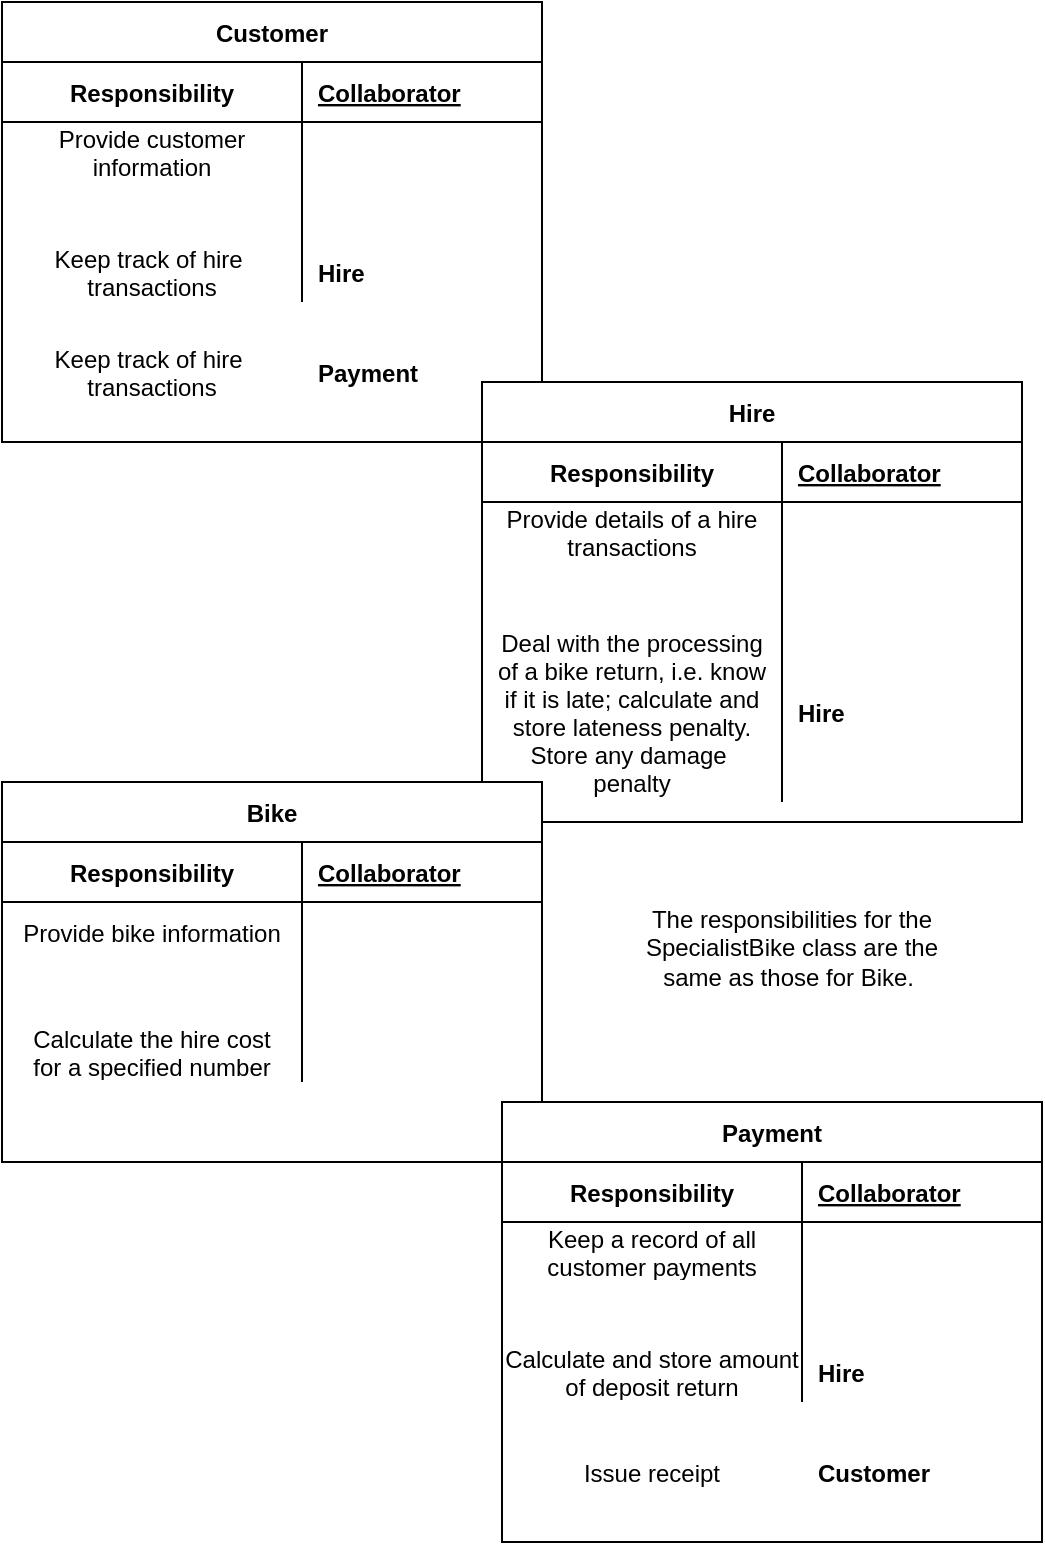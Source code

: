 <mxfile version="14.5.4" type="github">
  <diagram id="TH2Ak3HOAxKXmMZgv6fy" name="Page-1">
    <mxGraphModel dx="1318" dy="1699" grid="1" gridSize="10" guides="1" tooltips="1" connect="1" arrows="1" fold="1" page="1" pageScale="1" pageWidth="827" pageHeight="1169" math="0" shadow="0">
      <root>
        <mxCell id="0" />
        <mxCell id="1" parent="0" />
        <mxCell id="B5OuXo4-OLT5VMXA_uay-4" value="Customer" style="shape=table;startSize=30;container=1;collapsible=1;childLayout=tableLayout;fixedRows=1;rowLines=0;fontStyle=1;align=center;resizeLast=1;" vertex="1" parent="1">
          <mxGeometry y="-590" width="270" height="220" as="geometry" />
        </mxCell>
        <mxCell id="B5OuXo4-OLT5VMXA_uay-5" value="" style="shape=partialRectangle;collapsible=0;dropTarget=0;pointerEvents=0;fillColor=none;top=0;left=0;bottom=1;right=0;points=[[0,0.5],[1,0.5]];portConstraint=eastwest;" vertex="1" parent="B5OuXo4-OLT5VMXA_uay-4">
          <mxGeometry y="30" width="270" height="30" as="geometry" />
        </mxCell>
        <mxCell id="B5OuXo4-OLT5VMXA_uay-6" value="Responsibility" style="shape=partialRectangle;connectable=0;fillColor=none;top=0;left=0;bottom=0;right=0;fontStyle=1;overflow=hidden;" vertex="1" parent="B5OuXo4-OLT5VMXA_uay-5">
          <mxGeometry width="150" height="30" as="geometry" />
        </mxCell>
        <mxCell id="B5OuXo4-OLT5VMXA_uay-7" value="Collaborator" style="shape=partialRectangle;connectable=0;fillColor=none;top=0;left=0;bottom=0;right=0;align=left;spacingLeft=6;fontStyle=5;overflow=hidden;" vertex="1" parent="B5OuXo4-OLT5VMXA_uay-5">
          <mxGeometry x="150" width="120" height="30" as="geometry" />
        </mxCell>
        <mxCell id="B5OuXo4-OLT5VMXA_uay-8" value="" style="shape=partialRectangle;collapsible=0;dropTarget=0;pointerEvents=0;fillColor=none;top=0;left=0;bottom=0;right=0;points=[[0,0.5],[1,0.5]];portConstraint=eastwest;" vertex="1" parent="B5OuXo4-OLT5VMXA_uay-4">
          <mxGeometry y="60" width="270" height="30" as="geometry" />
        </mxCell>
        <mxCell id="B5OuXo4-OLT5VMXA_uay-9" value="Provide customer &#xa;information" style="shape=partialRectangle;connectable=0;fillColor=none;top=0;left=0;bottom=0;right=0;editable=1;overflow=hidden;" vertex="1" parent="B5OuXo4-OLT5VMXA_uay-8">
          <mxGeometry width="150" height="30" as="geometry" />
        </mxCell>
        <mxCell id="B5OuXo4-OLT5VMXA_uay-10" value="" style="shape=partialRectangle;connectable=0;fillColor=none;top=0;left=0;bottom=0;right=0;align=left;spacingLeft=6;overflow=hidden;" vertex="1" parent="B5OuXo4-OLT5VMXA_uay-8">
          <mxGeometry x="150" width="120" height="30" as="geometry" />
        </mxCell>
        <mxCell id="B5OuXo4-OLT5VMXA_uay-14" value="" style="shape=partialRectangle;collapsible=0;dropTarget=0;pointerEvents=0;fillColor=none;top=0;left=0;bottom=0;right=0;points=[[0,0.5],[1,0.5]];portConstraint=eastwest;" vertex="1" parent="B5OuXo4-OLT5VMXA_uay-4">
          <mxGeometry y="90" width="270" height="30" as="geometry" />
        </mxCell>
        <mxCell id="B5OuXo4-OLT5VMXA_uay-15" value="" style="shape=partialRectangle;connectable=0;fillColor=none;top=0;left=0;bottom=0;right=0;editable=1;overflow=hidden;" vertex="1" parent="B5OuXo4-OLT5VMXA_uay-14">
          <mxGeometry width="150" height="30" as="geometry" />
        </mxCell>
        <mxCell id="B5OuXo4-OLT5VMXA_uay-16" value="" style="shape=partialRectangle;connectable=0;fillColor=none;top=0;left=0;bottom=0;right=0;align=left;spacingLeft=6;overflow=hidden;" vertex="1" parent="B5OuXo4-OLT5VMXA_uay-14">
          <mxGeometry x="150" width="120" height="30" as="geometry" />
        </mxCell>
        <mxCell id="B5OuXo4-OLT5VMXA_uay-11" value="" style="shape=partialRectangle;collapsible=0;dropTarget=0;pointerEvents=0;fillColor=none;top=0;left=0;bottom=0;right=0;points=[[0,0.5],[1,0.5]];portConstraint=eastwest;" vertex="1" parent="B5OuXo4-OLT5VMXA_uay-4">
          <mxGeometry y="120" width="270" height="30" as="geometry" />
        </mxCell>
        <mxCell id="B5OuXo4-OLT5VMXA_uay-12" value="Keep track of hire &#xa;transactions" style="shape=partialRectangle;connectable=0;fillColor=none;top=0;left=0;bottom=0;right=0;editable=1;overflow=hidden;" vertex="1" parent="B5OuXo4-OLT5VMXA_uay-11">
          <mxGeometry width="150" height="30" as="geometry" />
        </mxCell>
        <mxCell id="B5OuXo4-OLT5VMXA_uay-13" value="Hire" style="shape=partialRectangle;connectable=0;fillColor=none;top=0;left=0;bottom=0;right=0;align=left;spacingLeft=6;overflow=hidden;fontStyle=1" vertex="1" parent="B5OuXo4-OLT5VMXA_uay-11">
          <mxGeometry x="150" width="120" height="30" as="geometry" />
        </mxCell>
        <mxCell id="B5OuXo4-OLT5VMXA_uay-18" value="Keep track of hire &#xa;transactions" style="shape=partialRectangle;connectable=0;fillColor=none;top=0;left=0;bottom=0;right=0;editable=1;overflow=hidden;" vertex="1" parent="1">
          <mxGeometry x="10" y="-420" width="130" height="30" as="geometry" />
        </mxCell>
        <mxCell id="B5OuXo4-OLT5VMXA_uay-22" value="Payment" style="shape=partialRectangle;connectable=0;fillColor=none;top=0;left=0;bottom=0;right=0;align=left;spacingLeft=6;overflow=hidden;fontStyle=1" vertex="1" parent="1">
          <mxGeometry x="150" y="-420" width="120" height="30" as="geometry" />
        </mxCell>
        <mxCell id="B5OuXo4-OLT5VMXA_uay-23" value="Hire" style="shape=table;startSize=30;container=1;collapsible=1;childLayout=tableLayout;fixedRows=1;rowLines=0;fontStyle=1;align=center;resizeLast=1;" vertex="1" parent="1">
          <mxGeometry x="240" y="-400" width="270" height="220" as="geometry" />
        </mxCell>
        <mxCell id="B5OuXo4-OLT5VMXA_uay-24" value="" style="shape=partialRectangle;collapsible=0;dropTarget=0;pointerEvents=0;fillColor=none;top=0;left=0;bottom=1;right=0;points=[[0,0.5],[1,0.5]];portConstraint=eastwest;" vertex="1" parent="B5OuXo4-OLT5VMXA_uay-23">
          <mxGeometry y="30" width="270" height="30" as="geometry" />
        </mxCell>
        <mxCell id="B5OuXo4-OLT5VMXA_uay-25" value="Responsibility" style="shape=partialRectangle;connectable=0;fillColor=none;top=0;left=0;bottom=0;right=0;fontStyle=1;overflow=hidden;" vertex="1" parent="B5OuXo4-OLT5VMXA_uay-24">
          <mxGeometry width="150" height="30" as="geometry" />
        </mxCell>
        <mxCell id="B5OuXo4-OLT5VMXA_uay-26" value="Collaborator" style="shape=partialRectangle;connectable=0;fillColor=none;top=0;left=0;bottom=0;right=0;align=left;spacingLeft=6;fontStyle=5;overflow=hidden;" vertex="1" parent="B5OuXo4-OLT5VMXA_uay-24">
          <mxGeometry x="150" width="120" height="30" as="geometry" />
        </mxCell>
        <mxCell id="B5OuXo4-OLT5VMXA_uay-27" value="" style="shape=partialRectangle;collapsible=0;dropTarget=0;pointerEvents=0;fillColor=none;top=0;left=0;bottom=0;right=0;points=[[0,0.5],[1,0.5]];portConstraint=eastwest;" vertex="1" parent="B5OuXo4-OLT5VMXA_uay-23">
          <mxGeometry y="60" width="270" height="30" as="geometry" />
        </mxCell>
        <mxCell id="B5OuXo4-OLT5VMXA_uay-28" value="Provide details of a hire&#xa;transactions" style="shape=partialRectangle;connectable=0;fillColor=none;top=0;left=0;bottom=0;right=0;editable=1;overflow=hidden;" vertex="1" parent="B5OuXo4-OLT5VMXA_uay-27">
          <mxGeometry width="150" height="30" as="geometry" />
        </mxCell>
        <mxCell id="B5OuXo4-OLT5VMXA_uay-29" value="" style="shape=partialRectangle;connectable=0;fillColor=none;top=0;left=0;bottom=0;right=0;align=left;spacingLeft=6;overflow=hidden;" vertex="1" parent="B5OuXo4-OLT5VMXA_uay-27">
          <mxGeometry x="150" width="120" height="30" as="geometry" />
        </mxCell>
        <mxCell id="B5OuXo4-OLT5VMXA_uay-30" value="" style="shape=partialRectangle;collapsible=0;dropTarget=0;pointerEvents=0;fillColor=none;top=0;left=0;bottom=0;right=0;points=[[0,0.5],[1,0.5]];portConstraint=eastwest;" vertex="1" parent="B5OuXo4-OLT5VMXA_uay-23">
          <mxGeometry y="90" width="270" height="30" as="geometry" />
        </mxCell>
        <mxCell id="B5OuXo4-OLT5VMXA_uay-31" value="" style="shape=partialRectangle;connectable=0;fillColor=none;top=0;left=0;bottom=0;right=0;editable=1;overflow=hidden;" vertex="1" parent="B5OuXo4-OLT5VMXA_uay-30">
          <mxGeometry width="150" height="30" as="geometry" />
        </mxCell>
        <mxCell id="B5OuXo4-OLT5VMXA_uay-32" value="" style="shape=partialRectangle;connectable=0;fillColor=none;top=0;left=0;bottom=0;right=0;align=left;spacingLeft=6;overflow=hidden;" vertex="1" parent="B5OuXo4-OLT5VMXA_uay-30">
          <mxGeometry x="150" width="120" height="30" as="geometry" />
        </mxCell>
        <mxCell id="B5OuXo4-OLT5VMXA_uay-33" value="" style="shape=partialRectangle;collapsible=0;dropTarget=0;pointerEvents=0;fillColor=none;top=0;left=0;bottom=0;right=0;points=[[0,0.5],[1,0.5]];portConstraint=eastwest;" vertex="1" parent="B5OuXo4-OLT5VMXA_uay-23">
          <mxGeometry y="120" width="270" height="90" as="geometry" />
        </mxCell>
        <mxCell id="B5OuXo4-OLT5VMXA_uay-34" value="Deal with the processing &#xa;of a bike return, i.e. know&#xa;if it is late; calculate and&#xa;store lateness penalty.&#xa;Store any damage &#xa;penalty" style="shape=partialRectangle;connectable=0;fillColor=none;top=0;left=0;bottom=0;right=0;editable=1;overflow=hidden;" vertex="1" parent="B5OuXo4-OLT5VMXA_uay-33">
          <mxGeometry width="150" height="90" as="geometry" />
        </mxCell>
        <mxCell id="B5OuXo4-OLT5VMXA_uay-35" value="Hire" style="shape=partialRectangle;connectable=0;fillColor=none;top=0;left=0;bottom=0;right=0;align=left;spacingLeft=6;overflow=hidden;fontStyle=1" vertex="1" parent="B5OuXo4-OLT5VMXA_uay-33">
          <mxGeometry x="150" width="120" height="90" as="geometry" />
        </mxCell>
        <mxCell id="B5OuXo4-OLT5VMXA_uay-36" value="Bike" style="shape=table;startSize=30;container=1;collapsible=1;childLayout=tableLayout;fixedRows=1;rowLines=0;fontStyle=1;align=center;resizeLast=1;" vertex="1" parent="1">
          <mxGeometry y="-200" width="270" height="190" as="geometry" />
        </mxCell>
        <mxCell id="B5OuXo4-OLT5VMXA_uay-37" value="" style="shape=partialRectangle;collapsible=0;dropTarget=0;pointerEvents=0;fillColor=none;top=0;left=0;bottom=1;right=0;points=[[0,0.5],[1,0.5]];portConstraint=eastwest;" vertex="1" parent="B5OuXo4-OLT5VMXA_uay-36">
          <mxGeometry y="30" width="270" height="30" as="geometry" />
        </mxCell>
        <mxCell id="B5OuXo4-OLT5VMXA_uay-38" value="Responsibility" style="shape=partialRectangle;connectable=0;fillColor=none;top=0;left=0;bottom=0;right=0;fontStyle=1;overflow=hidden;" vertex="1" parent="B5OuXo4-OLT5VMXA_uay-37">
          <mxGeometry width="150" height="30" as="geometry" />
        </mxCell>
        <mxCell id="B5OuXo4-OLT5VMXA_uay-39" value="Collaborator" style="shape=partialRectangle;connectable=0;fillColor=none;top=0;left=0;bottom=0;right=0;align=left;spacingLeft=6;fontStyle=5;overflow=hidden;" vertex="1" parent="B5OuXo4-OLT5VMXA_uay-37">
          <mxGeometry x="150" width="120" height="30" as="geometry" />
        </mxCell>
        <mxCell id="B5OuXo4-OLT5VMXA_uay-40" value="" style="shape=partialRectangle;collapsible=0;dropTarget=0;pointerEvents=0;fillColor=none;top=0;left=0;bottom=0;right=0;points=[[0,0.5],[1,0.5]];portConstraint=eastwest;" vertex="1" parent="B5OuXo4-OLT5VMXA_uay-36">
          <mxGeometry y="60" width="270" height="30" as="geometry" />
        </mxCell>
        <mxCell id="B5OuXo4-OLT5VMXA_uay-41" value="Provide bike information" style="shape=partialRectangle;connectable=0;fillColor=none;top=0;left=0;bottom=0;right=0;editable=1;overflow=hidden;" vertex="1" parent="B5OuXo4-OLT5VMXA_uay-40">
          <mxGeometry width="150" height="30" as="geometry" />
        </mxCell>
        <mxCell id="B5OuXo4-OLT5VMXA_uay-42" value="" style="shape=partialRectangle;connectable=0;fillColor=none;top=0;left=0;bottom=0;right=0;align=left;spacingLeft=6;overflow=hidden;" vertex="1" parent="B5OuXo4-OLT5VMXA_uay-40">
          <mxGeometry x="150" width="120" height="30" as="geometry" />
        </mxCell>
        <mxCell id="B5OuXo4-OLT5VMXA_uay-43" value="" style="shape=partialRectangle;collapsible=0;dropTarget=0;pointerEvents=0;fillColor=none;top=0;left=0;bottom=0;right=0;points=[[0,0.5],[1,0.5]];portConstraint=eastwest;" vertex="1" parent="B5OuXo4-OLT5VMXA_uay-36">
          <mxGeometry y="90" width="270" height="30" as="geometry" />
        </mxCell>
        <mxCell id="B5OuXo4-OLT5VMXA_uay-44" value="" style="shape=partialRectangle;connectable=0;fillColor=none;top=0;left=0;bottom=0;right=0;editable=1;overflow=hidden;" vertex="1" parent="B5OuXo4-OLT5VMXA_uay-43">
          <mxGeometry width="150" height="30" as="geometry" />
        </mxCell>
        <mxCell id="B5OuXo4-OLT5VMXA_uay-45" value="" style="shape=partialRectangle;connectable=0;fillColor=none;top=0;left=0;bottom=0;right=0;align=left;spacingLeft=6;overflow=hidden;" vertex="1" parent="B5OuXo4-OLT5VMXA_uay-43">
          <mxGeometry x="150" width="120" height="30" as="geometry" />
        </mxCell>
        <mxCell id="B5OuXo4-OLT5VMXA_uay-46" value="" style="shape=partialRectangle;collapsible=0;dropTarget=0;pointerEvents=0;fillColor=none;top=0;left=0;bottom=0;right=0;points=[[0,0.5],[1,0.5]];portConstraint=eastwest;" vertex="1" parent="B5OuXo4-OLT5VMXA_uay-36">
          <mxGeometry y="120" width="270" height="30" as="geometry" />
        </mxCell>
        <mxCell id="B5OuXo4-OLT5VMXA_uay-47" value="Calculate the hire cost&#xa;for a specified number&#xa;of days" style="shape=partialRectangle;connectable=0;fillColor=none;top=0;left=0;bottom=0;right=0;editable=1;overflow=hidden;" vertex="1" parent="B5OuXo4-OLT5VMXA_uay-46">
          <mxGeometry width="150" height="30" as="geometry" />
        </mxCell>
        <mxCell id="B5OuXo4-OLT5VMXA_uay-48" value="" style="shape=partialRectangle;connectable=0;fillColor=none;top=0;left=0;bottom=0;right=0;align=left;spacingLeft=6;overflow=hidden;fontStyle=1" vertex="1" parent="B5OuXo4-OLT5VMXA_uay-46">
          <mxGeometry x="150" width="120" height="30" as="geometry" />
        </mxCell>
        <mxCell id="B5OuXo4-OLT5VMXA_uay-49" value="Payment" style="shape=table;startSize=30;container=1;collapsible=1;childLayout=tableLayout;fixedRows=1;rowLines=0;fontStyle=1;align=center;resizeLast=1;" vertex="1" parent="1">
          <mxGeometry x="250" y="-40" width="270" height="220" as="geometry" />
        </mxCell>
        <mxCell id="B5OuXo4-OLT5VMXA_uay-50" value="" style="shape=partialRectangle;collapsible=0;dropTarget=0;pointerEvents=0;fillColor=none;top=0;left=0;bottom=1;right=0;points=[[0,0.5],[1,0.5]];portConstraint=eastwest;" vertex="1" parent="B5OuXo4-OLT5VMXA_uay-49">
          <mxGeometry y="30" width="270" height="30" as="geometry" />
        </mxCell>
        <mxCell id="B5OuXo4-OLT5VMXA_uay-51" value="Responsibility" style="shape=partialRectangle;connectable=0;fillColor=none;top=0;left=0;bottom=0;right=0;fontStyle=1;overflow=hidden;" vertex="1" parent="B5OuXo4-OLT5VMXA_uay-50">
          <mxGeometry width="150" height="30" as="geometry" />
        </mxCell>
        <mxCell id="B5OuXo4-OLT5VMXA_uay-52" value="Collaborator" style="shape=partialRectangle;connectable=0;fillColor=none;top=0;left=0;bottom=0;right=0;align=left;spacingLeft=6;fontStyle=5;overflow=hidden;" vertex="1" parent="B5OuXo4-OLT5VMXA_uay-50">
          <mxGeometry x="150" width="120" height="30" as="geometry" />
        </mxCell>
        <mxCell id="B5OuXo4-OLT5VMXA_uay-53" value="" style="shape=partialRectangle;collapsible=0;dropTarget=0;pointerEvents=0;fillColor=none;top=0;left=0;bottom=0;right=0;points=[[0,0.5],[1,0.5]];portConstraint=eastwest;" vertex="1" parent="B5OuXo4-OLT5VMXA_uay-49">
          <mxGeometry y="60" width="270" height="30" as="geometry" />
        </mxCell>
        <mxCell id="B5OuXo4-OLT5VMXA_uay-54" value="Keep a record of all &#xa;customer payments" style="shape=partialRectangle;connectable=0;fillColor=none;top=0;left=0;bottom=0;right=0;editable=1;overflow=hidden;" vertex="1" parent="B5OuXo4-OLT5VMXA_uay-53">
          <mxGeometry width="150" height="30" as="geometry" />
        </mxCell>
        <mxCell id="B5OuXo4-OLT5VMXA_uay-55" value="" style="shape=partialRectangle;connectable=0;fillColor=none;top=0;left=0;bottom=0;right=0;align=left;spacingLeft=6;overflow=hidden;" vertex="1" parent="B5OuXo4-OLT5VMXA_uay-53">
          <mxGeometry x="150" width="120" height="30" as="geometry" />
        </mxCell>
        <mxCell id="B5OuXo4-OLT5VMXA_uay-56" value="" style="shape=partialRectangle;collapsible=0;dropTarget=0;pointerEvents=0;fillColor=none;top=0;left=0;bottom=0;right=0;points=[[0,0.5],[1,0.5]];portConstraint=eastwest;" vertex="1" parent="B5OuXo4-OLT5VMXA_uay-49">
          <mxGeometry y="90" width="270" height="30" as="geometry" />
        </mxCell>
        <mxCell id="B5OuXo4-OLT5VMXA_uay-57" value="" style="shape=partialRectangle;connectable=0;fillColor=none;top=0;left=0;bottom=0;right=0;editable=1;overflow=hidden;" vertex="1" parent="B5OuXo4-OLT5VMXA_uay-56">
          <mxGeometry width="150" height="30" as="geometry" />
        </mxCell>
        <mxCell id="B5OuXo4-OLT5VMXA_uay-58" value="" style="shape=partialRectangle;connectable=0;fillColor=none;top=0;left=0;bottom=0;right=0;align=left;spacingLeft=6;overflow=hidden;" vertex="1" parent="B5OuXo4-OLT5VMXA_uay-56">
          <mxGeometry x="150" width="120" height="30" as="geometry" />
        </mxCell>
        <mxCell id="B5OuXo4-OLT5VMXA_uay-59" value="" style="shape=partialRectangle;collapsible=0;dropTarget=0;pointerEvents=0;fillColor=none;top=0;left=0;bottom=0;right=0;points=[[0,0.5],[1,0.5]];portConstraint=eastwest;" vertex="1" parent="B5OuXo4-OLT5VMXA_uay-49">
          <mxGeometry y="120" width="270" height="30" as="geometry" />
        </mxCell>
        <mxCell id="B5OuXo4-OLT5VMXA_uay-60" value="Calculate and store amount&#xa;of deposit return" style="shape=partialRectangle;connectable=0;fillColor=none;top=0;left=0;bottom=0;right=0;editable=1;overflow=hidden;" vertex="1" parent="B5OuXo4-OLT5VMXA_uay-59">
          <mxGeometry width="150" height="30" as="geometry" />
        </mxCell>
        <mxCell id="B5OuXo4-OLT5VMXA_uay-61" value="Hire" style="shape=partialRectangle;connectable=0;fillColor=none;top=0;left=0;bottom=0;right=0;align=left;spacingLeft=6;overflow=hidden;fontStyle=1" vertex="1" parent="B5OuXo4-OLT5VMXA_uay-59">
          <mxGeometry x="150" width="120" height="30" as="geometry" />
        </mxCell>
        <mxCell id="B5OuXo4-OLT5VMXA_uay-62" value="Issue receipt" style="shape=partialRectangle;connectable=0;fillColor=none;top=0;left=0;bottom=0;right=0;editable=1;overflow=hidden;" vertex="1" parent="1">
          <mxGeometry x="250" y="130" width="150" height="30" as="geometry" />
        </mxCell>
        <mxCell id="B5OuXo4-OLT5VMXA_uay-63" value="Customer" style="shape=partialRectangle;connectable=0;fillColor=none;top=0;left=0;bottom=0;right=0;align=left;spacingLeft=6;overflow=hidden;fontStyle=1" vertex="1" parent="1">
          <mxGeometry x="400" y="130" width="120" height="30" as="geometry" />
        </mxCell>
        <mxCell id="B5OuXo4-OLT5VMXA_uay-64" value="The responsibilities for the SpecialistBike class are the same as those for Bike.&amp;nbsp;" style="text;html=1;strokeColor=none;fillColor=none;align=center;verticalAlign=middle;whiteSpace=wrap;rounded=0;" vertex="1" parent="1">
          <mxGeometry x="310" y="-160" width="170" height="85" as="geometry" />
        </mxCell>
      </root>
    </mxGraphModel>
  </diagram>
</mxfile>
